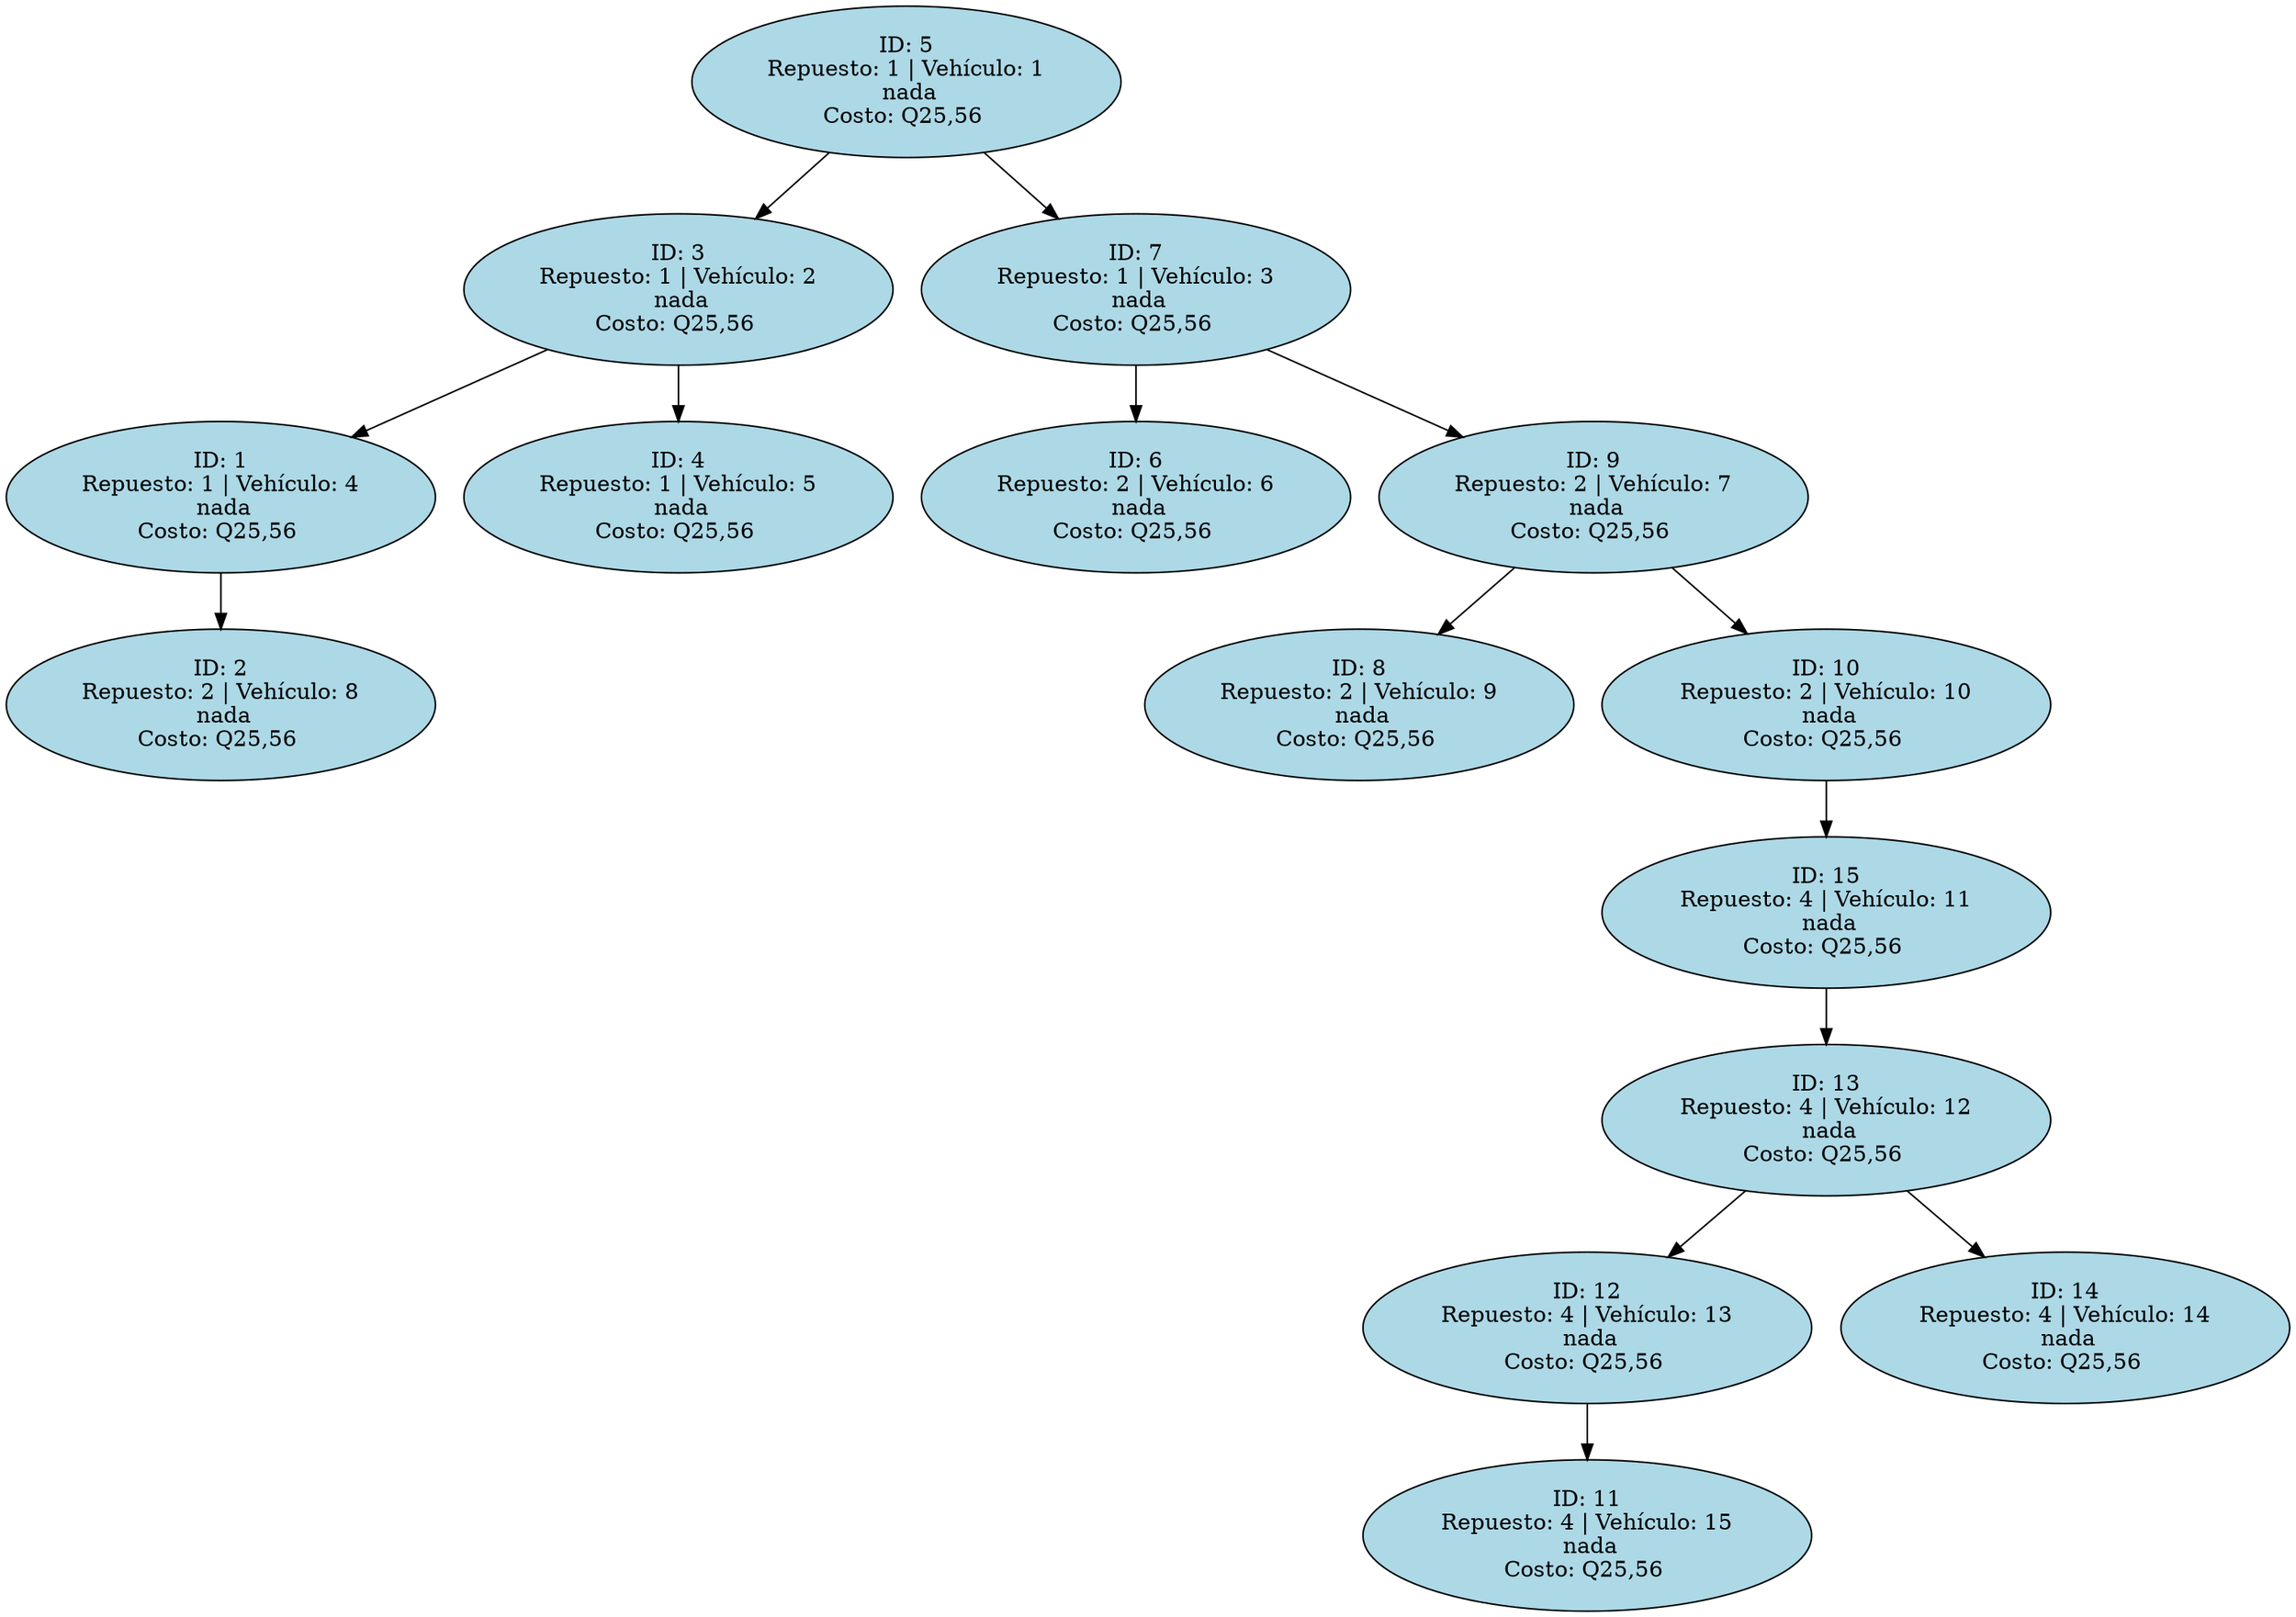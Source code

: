 digraph Servicios {
node [shape=ellipse, style=filled, fillcolor=lightblue];
S5 [label="ID: 5\nRepuesto: 1 | Vehículo: 1\n nada\nCosto: Q25,56 "]
S5 -> S3
S3 [label="ID: 3\nRepuesto: 1 | Vehículo: 2\n nada\nCosto: Q25,56 "]
S3 -> S1
S1 [label="ID: 1\nRepuesto: 1 | Vehículo: 4\n nada\nCosto: Q25,56 "]
S1 -> S2
S2 [label="ID: 2\nRepuesto: 2 | Vehículo: 8\n nada\nCosto: Q25,56 "]
S3 -> S4
S4 [label="ID: 4\nRepuesto: 1 | Vehículo: 5\n nada\nCosto: Q25,56 "]
S5 -> S7
S7 [label="ID: 7\nRepuesto: 1 | Vehículo: 3\n nada\nCosto: Q25,56 "]
S7 -> S6
S6 [label="ID: 6\nRepuesto: 2 | Vehículo: 6\n nada\nCosto: Q25,56 "]
S7 -> S9
S9 [label="ID: 9\nRepuesto: 2 | Vehículo: 7\n nada\nCosto: Q25,56 "]
S9 -> S8
S8 [label="ID: 8\nRepuesto: 2 | Vehículo: 9\n nada\nCosto: Q25,56 "]
S9 -> S10
S10 [label="ID: 10\nRepuesto: 2 | Vehículo: 10\n nada\nCosto: Q25,56 "]
S10 -> S15
S15 [label="ID: 15\nRepuesto: 4 | Vehículo: 11\n nada\nCosto: Q25,56 "]
S15 -> S13
S13 [label="ID: 13\nRepuesto: 4 | Vehículo: 12\n nada\nCosto: Q25,56 "]
S13 -> S12
S12 [label="ID: 12\nRepuesto: 4 | Vehículo: 13\n nada\nCosto: Q25,56 "]
S12 -> S11
S11 [label="ID: 11\nRepuesto: 4 | Vehículo: 15\n nada\nCosto: Q25,56 "]
S13 -> S14
S14 [label="ID: 14\nRepuesto: 4 | Vehículo: 14\n nada\nCosto: Q25,56 "]
}
